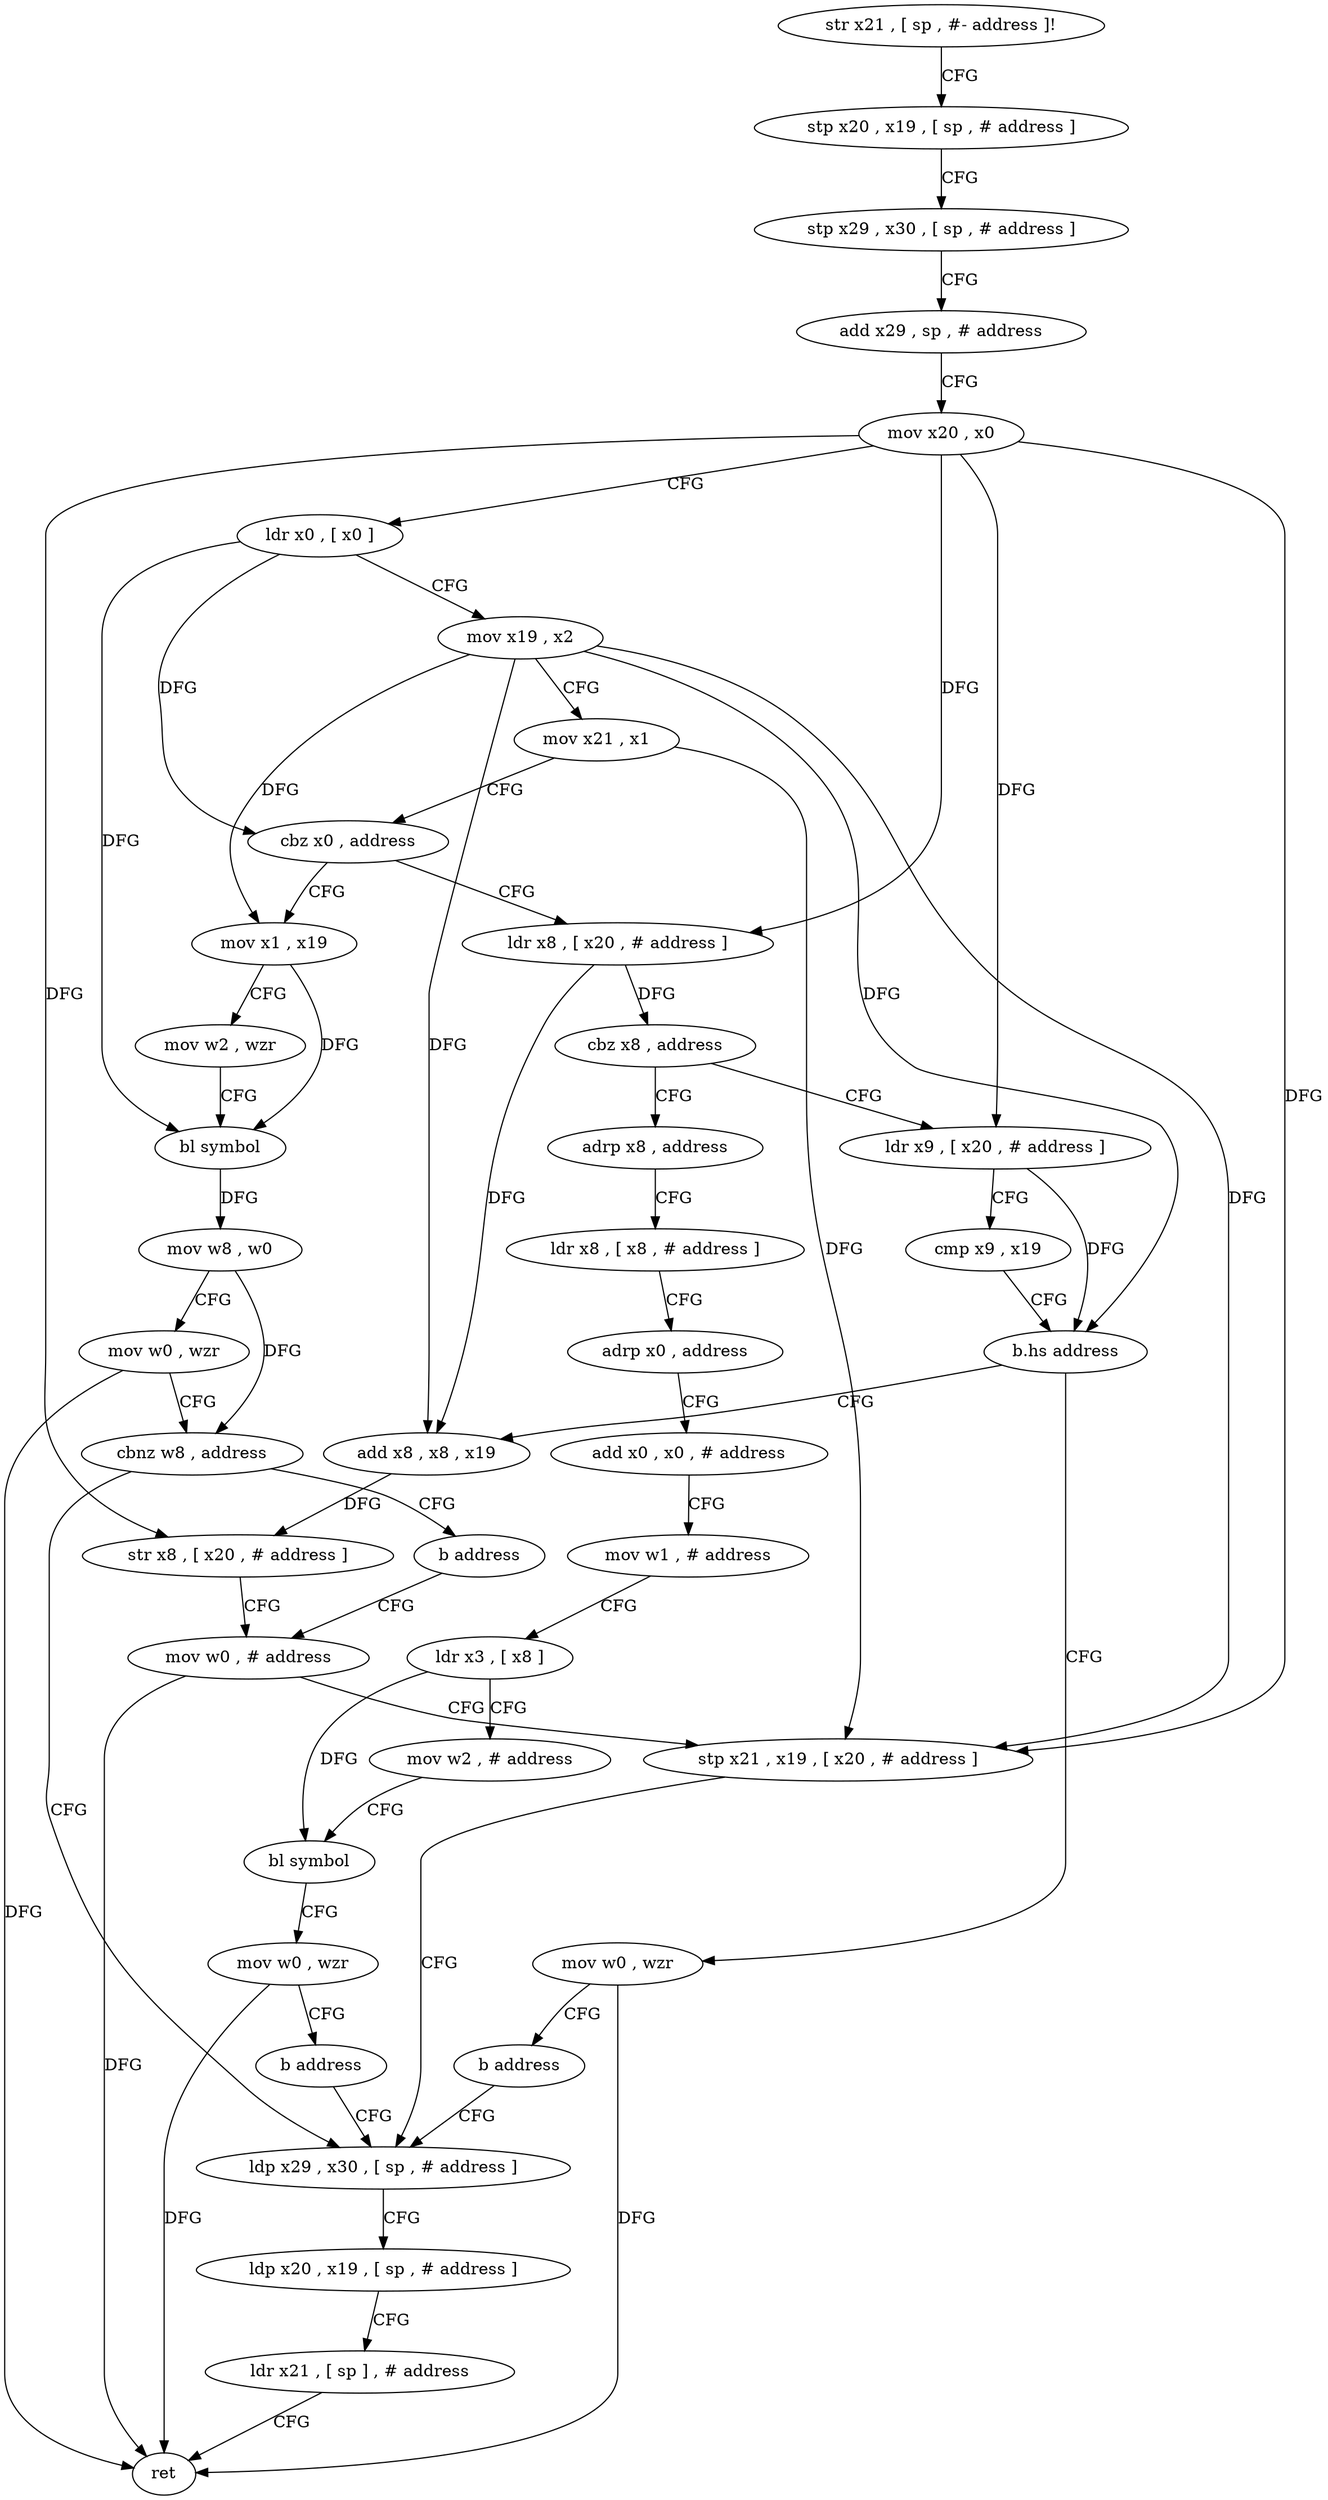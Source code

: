 digraph "func" {
"97216" [label = "str x21 , [ sp , #- address ]!" ]
"97220" [label = "stp x20 , x19 , [ sp , # address ]" ]
"97224" [label = "stp x29 , x30 , [ sp , # address ]" ]
"97228" [label = "add x29 , sp , # address" ]
"97232" [label = "mov x20 , x0" ]
"97236" [label = "ldr x0 , [ x0 ]" ]
"97240" [label = "mov x19 , x2" ]
"97244" [label = "mov x21 , x1" ]
"97248" [label = "cbz x0 , address" ]
"97280" [label = "ldr x8 , [ x20 , # address ]" ]
"97252" [label = "mov x1 , x19" ]
"97284" [label = "cbz x8 , address" ]
"97340" [label = "adrp x8 , address" ]
"97288" [label = "ldr x9 , [ x20 , # address ]" ]
"97256" [label = "mov w2 , wzr" ]
"97260" [label = "bl symbol" ]
"97264" [label = "mov w8 , w0" ]
"97268" [label = "mov w0 , wzr" ]
"97272" [label = "cbnz w8 , address" ]
"97324" [label = "ldp x29 , x30 , [ sp , # address ]" ]
"97276" [label = "b address" ]
"97344" [label = "ldr x8 , [ x8 , # address ]" ]
"97348" [label = "adrp x0 , address" ]
"97352" [label = "add x0 , x0 , # address" ]
"97356" [label = "mov w1 , # address" ]
"97360" [label = "ldr x3 , [ x8 ]" ]
"97364" [label = "mov w2 , # address" ]
"97368" [label = "bl symbol" ]
"97372" [label = "mov w0 , wzr" ]
"97376" [label = "b address" ]
"97292" [label = "cmp x9 , x19" ]
"97296" [label = "b.hs address" ]
"97308" [label = "add x8 , x8 , x19" ]
"97300" [label = "mov w0 , wzr" ]
"97328" [label = "ldp x20 , x19 , [ sp , # address ]" ]
"97332" [label = "ldr x21 , [ sp ] , # address" ]
"97336" [label = "ret" ]
"97316" [label = "mov w0 , # address" ]
"97312" [label = "str x8 , [ x20 , # address ]" ]
"97304" [label = "b address" ]
"97320" [label = "stp x21 , x19 , [ x20 , # address ]" ]
"97216" -> "97220" [ label = "CFG" ]
"97220" -> "97224" [ label = "CFG" ]
"97224" -> "97228" [ label = "CFG" ]
"97228" -> "97232" [ label = "CFG" ]
"97232" -> "97236" [ label = "CFG" ]
"97232" -> "97280" [ label = "DFG" ]
"97232" -> "97288" [ label = "DFG" ]
"97232" -> "97312" [ label = "DFG" ]
"97232" -> "97320" [ label = "DFG" ]
"97236" -> "97240" [ label = "CFG" ]
"97236" -> "97248" [ label = "DFG" ]
"97236" -> "97260" [ label = "DFG" ]
"97240" -> "97244" [ label = "CFG" ]
"97240" -> "97252" [ label = "DFG" ]
"97240" -> "97296" [ label = "DFG" ]
"97240" -> "97308" [ label = "DFG" ]
"97240" -> "97320" [ label = "DFG" ]
"97244" -> "97248" [ label = "CFG" ]
"97244" -> "97320" [ label = "DFG" ]
"97248" -> "97280" [ label = "CFG" ]
"97248" -> "97252" [ label = "CFG" ]
"97280" -> "97284" [ label = "DFG" ]
"97280" -> "97308" [ label = "DFG" ]
"97252" -> "97256" [ label = "CFG" ]
"97252" -> "97260" [ label = "DFG" ]
"97284" -> "97340" [ label = "CFG" ]
"97284" -> "97288" [ label = "CFG" ]
"97340" -> "97344" [ label = "CFG" ]
"97288" -> "97292" [ label = "CFG" ]
"97288" -> "97296" [ label = "DFG" ]
"97256" -> "97260" [ label = "CFG" ]
"97260" -> "97264" [ label = "DFG" ]
"97264" -> "97268" [ label = "CFG" ]
"97264" -> "97272" [ label = "DFG" ]
"97268" -> "97272" [ label = "CFG" ]
"97268" -> "97336" [ label = "DFG" ]
"97272" -> "97324" [ label = "CFG" ]
"97272" -> "97276" [ label = "CFG" ]
"97324" -> "97328" [ label = "CFG" ]
"97276" -> "97316" [ label = "CFG" ]
"97344" -> "97348" [ label = "CFG" ]
"97348" -> "97352" [ label = "CFG" ]
"97352" -> "97356" [ label = "CFG" ]
"97356" -> "97360" [ label = "CFG" ]
"97360" -> "97364" [ label = "CFG" ]
"97360" -> "97368" [ label = "DFG" ]
"97364" -> "97368" [ label = "CFG" ]
"97368" -> "97372" [ label = "CFG" ]
"97372" -> "97376" [ label = "CFG" ]
"97372" -> "97336" [ label = "DFG" ]
"97376" -> "97324" [ label = "CFG" ]
"97292" -> "97296" [ label = "CFG" ]
"97296" -> "97308" [ label = "CFG" ]
"97296" -> "97300" [ label = "CFG" ]
"97308" -> "97312" [ label = "DFG" ]
"97300" -> "97304" [ label = "CFG" ]
"97300" -> "97336" [ label = "DFG" ]
"97328" -> "97332" [ label = "CFG" ]
"97332" -> "97336" [ label = "CFG" ]
"97316" -> "97320" [ label = "CFG" ]
"97316" -> "97336" [ label = "DFG" ]
"97312" -> "97316" [ label = "CFG" ]
"97304" -> "97324" [ label = "CFG" ]
"97320" -> "97324" [ label = "CFG" ]
}
